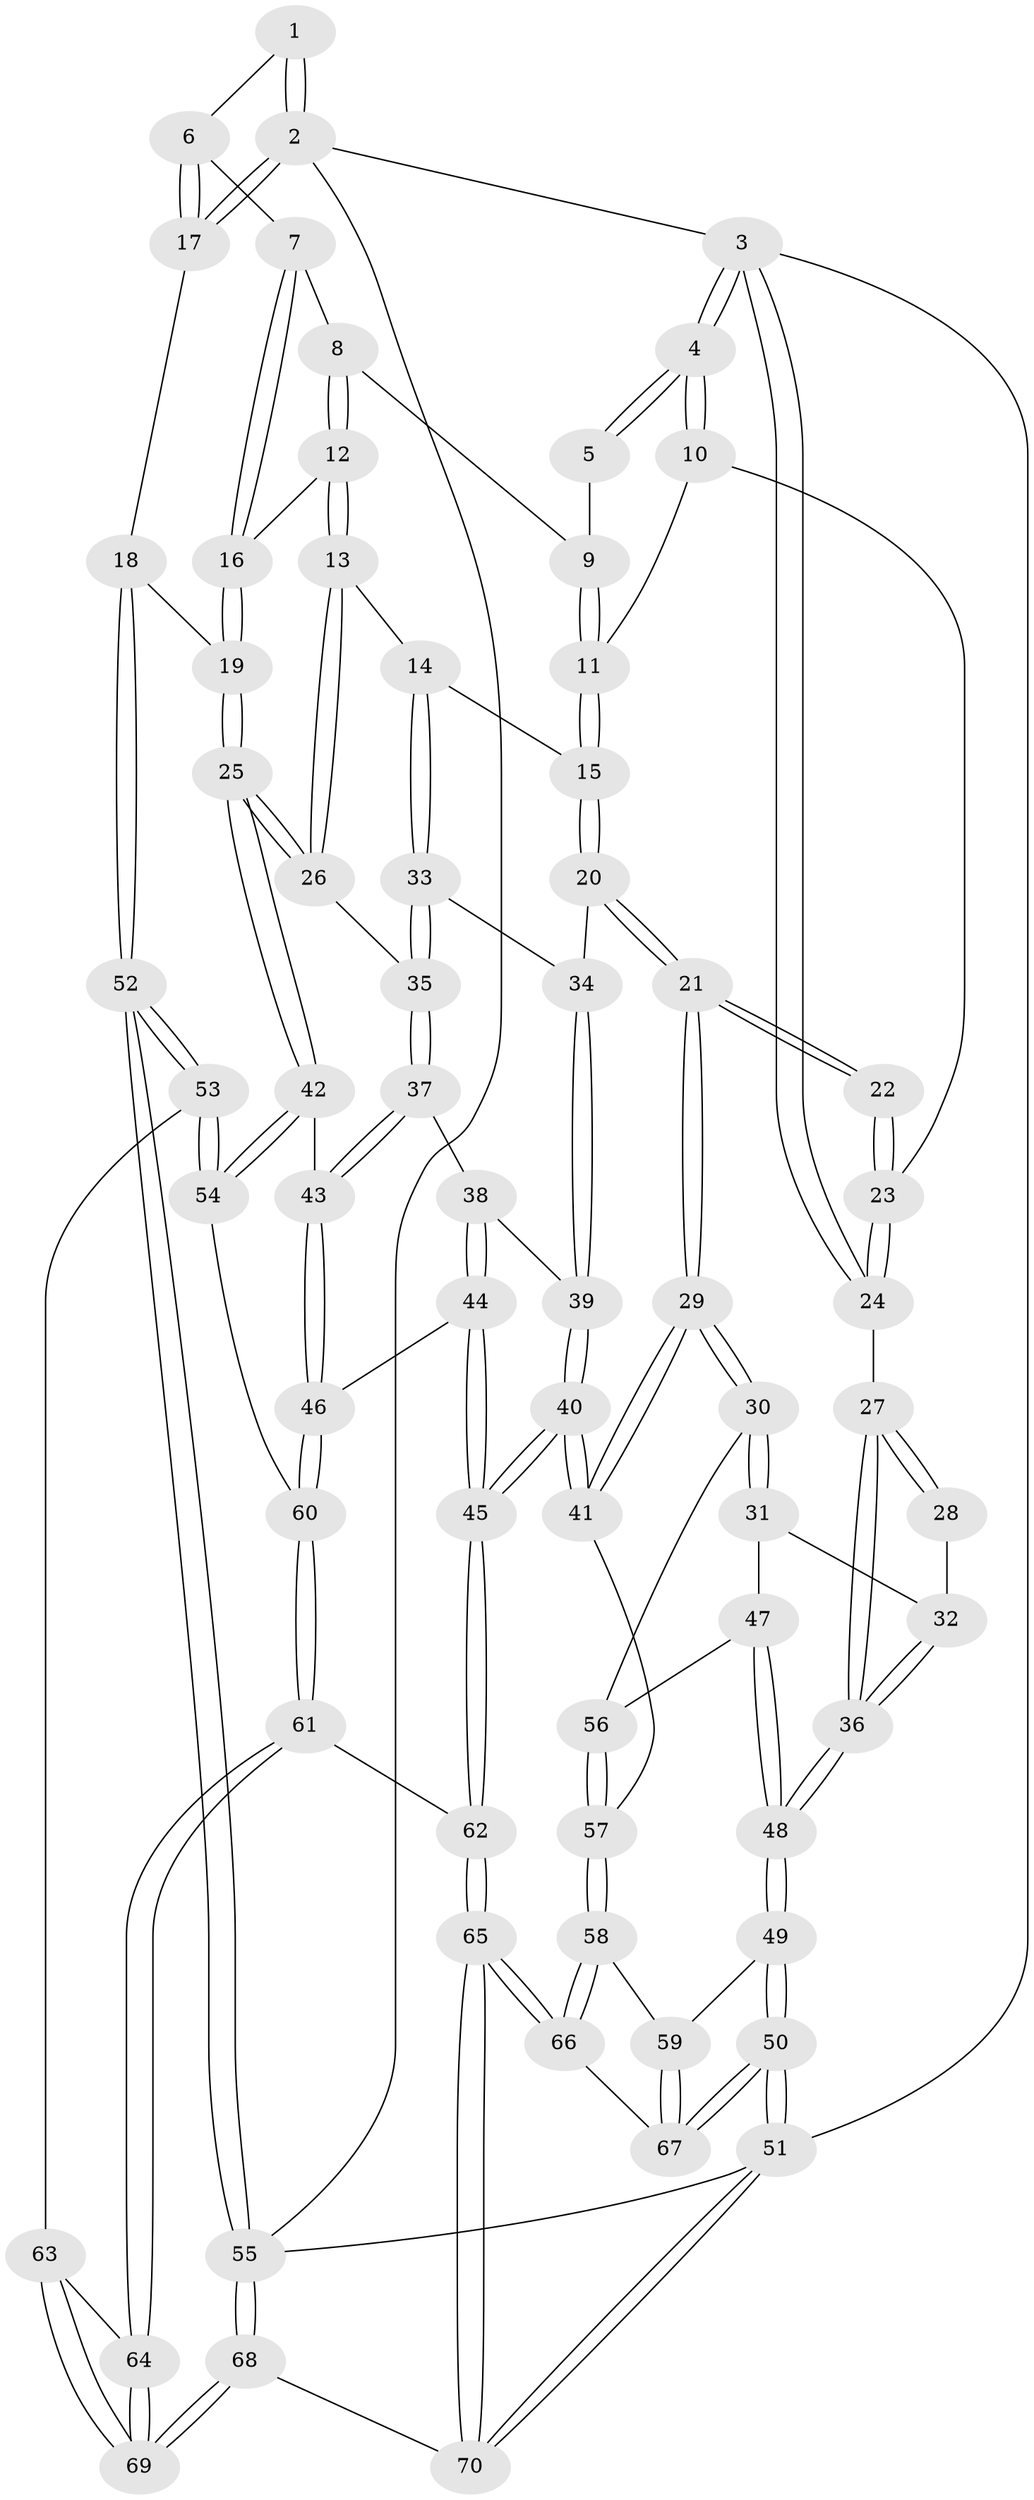 // Generated by graph-tools (version 1.1) at 2025/11/02/27/25 16:11:52]
// undirected, 70 vertices, 172 edges
graph export_dot {
graph [start="1"]
  node [color=gray90,style=filled];
  1 [pos="+0.7655103215911252+0"];
  2 [pos="+1+0"];
  3 [pos="+0+0"];
  4 [pos="+0+0"];
  5 [pos="+0.6991337390360051+0"];
  6 [pos="+1+0.17979383156041512"];
  7 [pos="+0.9526043877922551+0.19662220714707318"];
  8 [pos="+0.8134136279489428+0.1406240931567733"];
  9 [pos="+0.6903660239325841+0"];
  10 [pos="+0.47966887893436444+0.20044723810730852"];
  11 [pos="+0.5322398668464698+0.1818005565213039"];
  12 [pos="+0.8211364367588334+0.33930385011999836"];
  13 [pos="+0.7918908880731854+0.3527246223100736"];
  14 [pos="+0.7148336398263558+0.3648418181548141"];
  15 [pos="+0.6351656533116931+0.3087277797449539"];
  16 [pos="+0.8603551927299016+0.343233082026753"];
  17 [pos="+1+0.2292213659245674"];
  18 [pos="+1+0.3780061414404581"];
  19 [pos="+0.9752745641998308+0.40150757707468193"];
  20 [pos="+0.5331672961672613+0.47398502628525874"];
  21 [pos="+0.4634627481044426+0.4927964178125568"];
  22 [pos="+0.4120828037409162+0.3562653255794149"];
  23 [pos="+0.47009645055297244+0.2096398517789558"];
  24 [pos="+0+0.2521190164615335"];
  25 [pos="+0.8751779338327952+0.5891848376287337"];
  26 [pos="+0.8304889527357158+0.49788169723039055"];
  27 [pos="+0+0.27313005378915345"];
  28 [pos="+0.37967533993425245+0.3684650103507323"];
  29 [pos="+0.4361564353153595+0.5828703394913342"];
  30 [pos="+0.42671999762523655+0.5798161395135979"];
  31 [pos="+0.3170086570075138+0.5203513513698874"];
  32 [pos="+0.29213742895314687+0.44807894068491944"];
  33 [pos="+0.7136168069467517+0.3704943688904121"];
  34 [pos="+0.5827650847598763+0.48989893401751533"];
  35 [pos="+0.7099069173391037+0.48522653999960136"];
  36 [pos="+0+0.4034116816231695"];
  37 [pos="+0.7083037191495464+0.49700876355255663"];
  38 [pos="+0.6410516160530559+0.5291474483870433"];
  39 [pos="+0.593495612883422+0.5020475490390398"];
  40 [pos="+0.5185513979748456+0.7178719344364528"];
  41 [pos="+0.47389265187715196+0.6939234131150651"];
  42 [pos="+0.8750185014993146+0.5901547976397301"];
  43 [pos="+0.7625137490843776+0.5912165593194421"];
  44 [pos="+0.5900380038696125+0.6973903476704696"];
  45 [pos="+0.5274655942027702+0.7235254603169868"];
  46 [pos="+0.67129351972638+0.6873850776775223"];
  47 [pos="+0.1969010965139191+0.5808828336893245"];
  48 [pos="+0+0.5395126618797786"];
  49 [pos="+0+0.6344571699971654"];
  50 [pos="+0+1"];
  51 [pos="+0+1"];
  52 [pos="+1+0.7339747139091668"];
  53 [pos="+1+0.7367095007019911"];
  54 [pos="+0.939231617142722+0.6761262952316829"];
  55 [pos="+1+1"];
  56 [pos="+0.23842330496622768+0.611980622574682"];
  57 [pos="+0.3252084887157113+0.751287239786812"];
  58 [pos="+0.2833157480717797+0.7905959846798818"];
  59 [pos="+0.12470755066039371+0.7176420423913433"];
  60 [pos="+0.7956433323132988+0.7778364404663447"];
  61 [pos="+0.7880204450543604+0.8853283955597745"];
  62 [pos="+0.5488115731492046+0.8389036854799559"];
  63 [pos="+1+0.7744021527003558"];
  64 [pos="+0.8140334677990684+0.933131889010896"];
  65 [pos="+0.4699522296947835+1"];
  66 [pos="+0.2709883055149237+0.8619346215590387"];
  67 [pos="+0.17020792359010567+0.9048255783623519"];
  68 [pos="+0.8211480660307168+1"];
  69 [pos="+0.8238136105224153+1"];
  70 [pos="+0.47335250701280984+1"];
  1 -- 2;
  1 -- 2;
  1 -- 6;
  2 -- 3;
  2 -- 17;
  2 -- 17;
  2 -- 55;
  3 -- 4;
  3 -- 4;
  3 -- 24;
  3 -- 24;
  3 -- 51;
  4 -- 5;
  4 -- 5;
  4 -- 10;
  4 -- 10;
  5 -- 9;
  6 -- 7;
  6 -- 17;
  6 -- 17;
  7 -- 8;
  7 -- 16;
  7 -- 16;
  8 -- 9;
  8 -- 12;
  8 -- 12;
  9 -- 11;
  9 -- 11;
  10 -- 11;
  10 -- 23;
  11 -- 15;
  11 -- 15;
  12 -- 13;
  12 -- 13;
  12 -- 16;
  13 -- 14;
  13 -- 26;
  13 -- 26;
  14 -- 15;
  14 -- 33;
  14 -- 33;
  15 -- 20;
  15 -- 20;
  16 -- 19;
  16 -- 19;
  17 -- 18;
  18 -- 19;
  18 -- 52;
  18 -- 52;
  19 -- 25;
  19 -- 25;
  20 -- 21;
  20 -- 21;
  20 -- 34;
  21 -- 22;
  21 -- 22;
  21 -- 29;
  21 -- 29;
  22 -- 23;
  22 -- 23;
  23 -- 24;
  23 -- 24;
  24 -- 27;
  25 -- 26;
  25 -- 26;
  25 -- 42;
  25 -- 42;
  26 -- 35;
  27 -- 28;
  27 -- 28;
  27 -- 36;
  27 -- 36;
  28 -- 32;
  29 -- 30;
  29 -- 30;
  29 -- 41;
  29 -- 41;
  30 -- 31;
  30 -- 31;
  30 -- 56;
  31 -- 32;
  31 -- 47;
  32 -- 36;
  32 -- 36;
  33 -- 34;
  33 -- 35;
  33 -- 35;
  34 -- 39;
  34 -- 39;
  35 -- 37;
  35 -- 37;
  36 -- 48;
  36 -- 48;
  37 -- 38;
  37 -- 43;
  37 -- 43;
  38 -- 39;
  38 -- 44;
  38 -- 44;
  39 -- 40;
  39 -- 40;
  40 -- 41;
  40 -- 41;
  40 -- 45;
  40 -- 45;
  41 -- 57;
  42 -- 43;
  42 -- 54;
  42 -- 54;
  43 -- 46;
  43 -- 46;
  44 -- 45;
  44 -- 45;
  44 -- 46;
  45 -- 62;
  45 -- 62;
  46 -- 60;
  46 -- 60;
  47 -- 48;
  47 -- 48;
  47 -- 56;
  48 -- 49;
  48 -- 49;
  49 -- 50;
  49 -- 50;
  49 -- 59;
  50 -- 51;
  50 -- 51;
  50 -- 67;
  50 -- 67;
  51 -- 70;
  51 -- 70;
  51 -- 55;
  52 -- 53;
  52 -- 53;
  52 -- 55;
  52 -- 55;
  53 -- 54;
  53 -- 54;
  53 -- 63;
  54 -- 60;
  55 -- 68;
  55 -- 68;
  56 -- 57;
  56 -- 57;
  57 -- 58;
  57 -- 58;
  58 -- 59;
  58 -- 66;
  58 -- 66;
  59 -- 67;
  59 -- 67;
  60 -- 61;
  60 -- 61;
  61 -- 62;
  61 -- 64;
  61 -- 64;
  62 -- 65;
  62 -- 65;
  63 -- 64;
  63 -- 69;
  63 -- 69;
  64 -- 69;
  64 -- 69;
  65 -- 66;
  65 -- 66;
  65 -- 70;
  65 -- 70;
  66 -- 67;
  68 -- 69;
  68 -- 69;
  68 -- 70;
}
